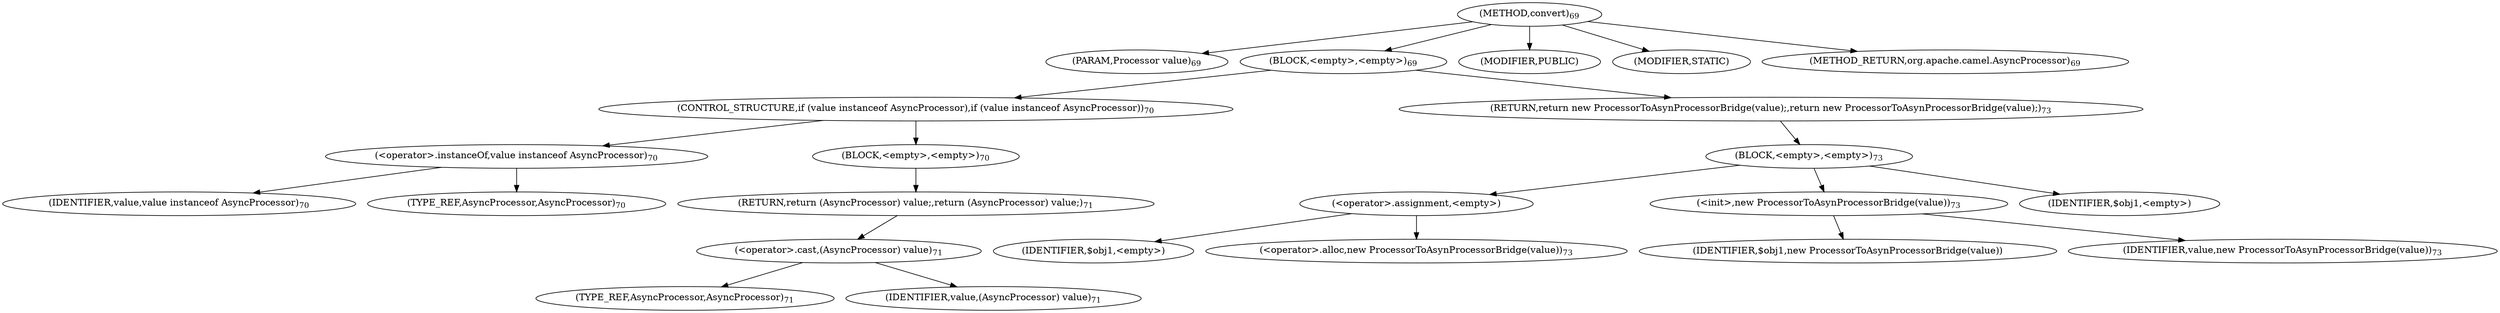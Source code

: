 digraph "convert" {  
"108" [label = <(METHOD,convert)<SUB>69</SUB>> ]
"109" [label = <(PARAM,Processor value)<SUB>69</SUB>> ]
"110" [label = <(BLOCK,&lt;empty&gt;,&lt;empty&gt;)<SUB>69</SUB>> ]
"111" [label = <(CONTROL_STRUCTURE,if (value instanceof AsyncProcessor),if (value instanceof AsyncProcessor))<SUB>70</SUB>> ]
"112" [label = <(&lt;operator&gt;.instanceOf,value instanceof AsyncProcessor)<SUB>70</SUB>> ]
"113" [label = <(IDENTIFIER,value,value instanceof AsyncProcessor)<SUB>70</SUB>> ]
"114" [label = <(TYPE_REF,AsyncProcessor,AsyncProcessor)<SUB>70</SUB>> ]
"115" [label = <(BLOCK,&lt;empty&gt;,&lt;empty&gt;)<SUB>70</SUB>> ]
"116" [label = <(RETURN,return (AsyncProcessor) value;,return (AsyncProcessor) value;)<SUB>71</SUB>> ]
"117" [label = <(&lt;operator&gt;.cast,(AsyncProcessor) value)<SUB>71</SUB>> ]
"118" [label = <(TYPE_REF,AsyncProcessor,AsyncProcessor)<SUB>71</SUB>> ]
"119" [label = <(IDENTIFIER,value,(AsyncProcessor) value)<SUB>71</SUB>> ]
"120" [label = <(RETURN,return new ProcessorToAsynProcessorBridge(value);,return new ProcessorToAsynProcessorBridge(value);)<SUB>73</SUB>> ]
"121" [label = <(BLOCK,&lt;empty&gt;,&lt;empty&gt;)<SUB>73</SUB>> ]
"122" [label = <(&lt;operator&gt;.assignment,&lt;empty&gt;)> ]
"123" [label = <(IDENTIFIER,$obj1,&lt;empty&gt;)> ]
"124" [label = <(&lt;operator&gt;.alloc,new ProcessorToAsynProcessorBridge(value))<SUB>73</SUB>> ]
"125" [label = <(&lt;init&gt;,new ProcessorToAsynProcessorBridge(value))<SUB>73</SUB>> ]
"126" [label = <(IDENTIFIER,$obj1,new ProcessorToAsynProcessorBridge(value))> ]
"127" [label = <(IDENTIFIER,value,new ProcessorToAsynProcessorBridge(value))<SUB>73</SUB>> ]
"128" [label = <(IDENTIFIER,$obj1,&lt;empty&gt;)> ]
"129" [label = <(MODIFIER,PUBLIC)> ]
"130" [label = <(MODIFIER,STATIC)> ]
"131" [label = <(METHOD_RETURN,org.apache.camel.AsyncProcessor)<SUB>69</SUB>> ]
  "108" -> "109" 
  "108" -> "110" 
  "108" -> "129" 
  "108" -> "130" 
  "108" -> "131" 
  "110" -> "111" 
  "110" -> "120" 
  "111" -> "112" 
  "111" -> "115" 
  "112" -> "113" 
  "112" -> "114" 
  "115" -> "116" 
  "116" -> "117" 
  "117" -> "118" 
  "117" -> "119" 
  "120" -> "121" 
  "121" -> "122" 
  "121" -> "125" 
  "121" -> "128" 
  "122" -> "123" 
  "122" -> "124" 
  "125" -> "126" 
  "125" -> "127" 
}
